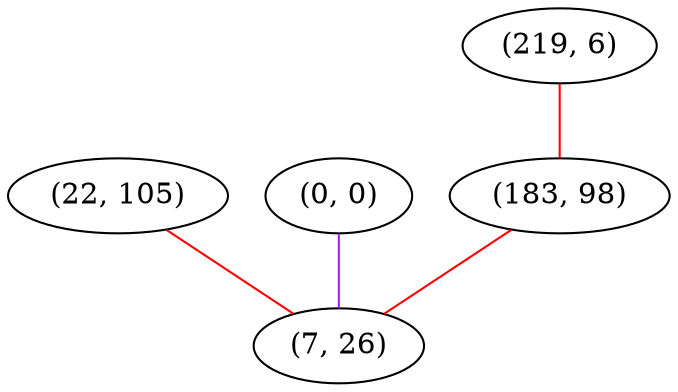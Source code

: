 graph "" {
"(22, 105)";
"(0, 0)";
"(219, 6)";
"(183, 98)";
"(7, 26)";
"(22, 105)" -- "(7, 26)"  [color=red, key=0, weight=1];
"(0, 0)" -- "(7, 26)"  [color=purple, key=0, weight=4];
"(219, 6)" -- "(183, 98)"  [color=red, key=0, weight=1];
"(183, 98)" -- "(7, 26)"  [color=red, key=0, weight=1];
}
